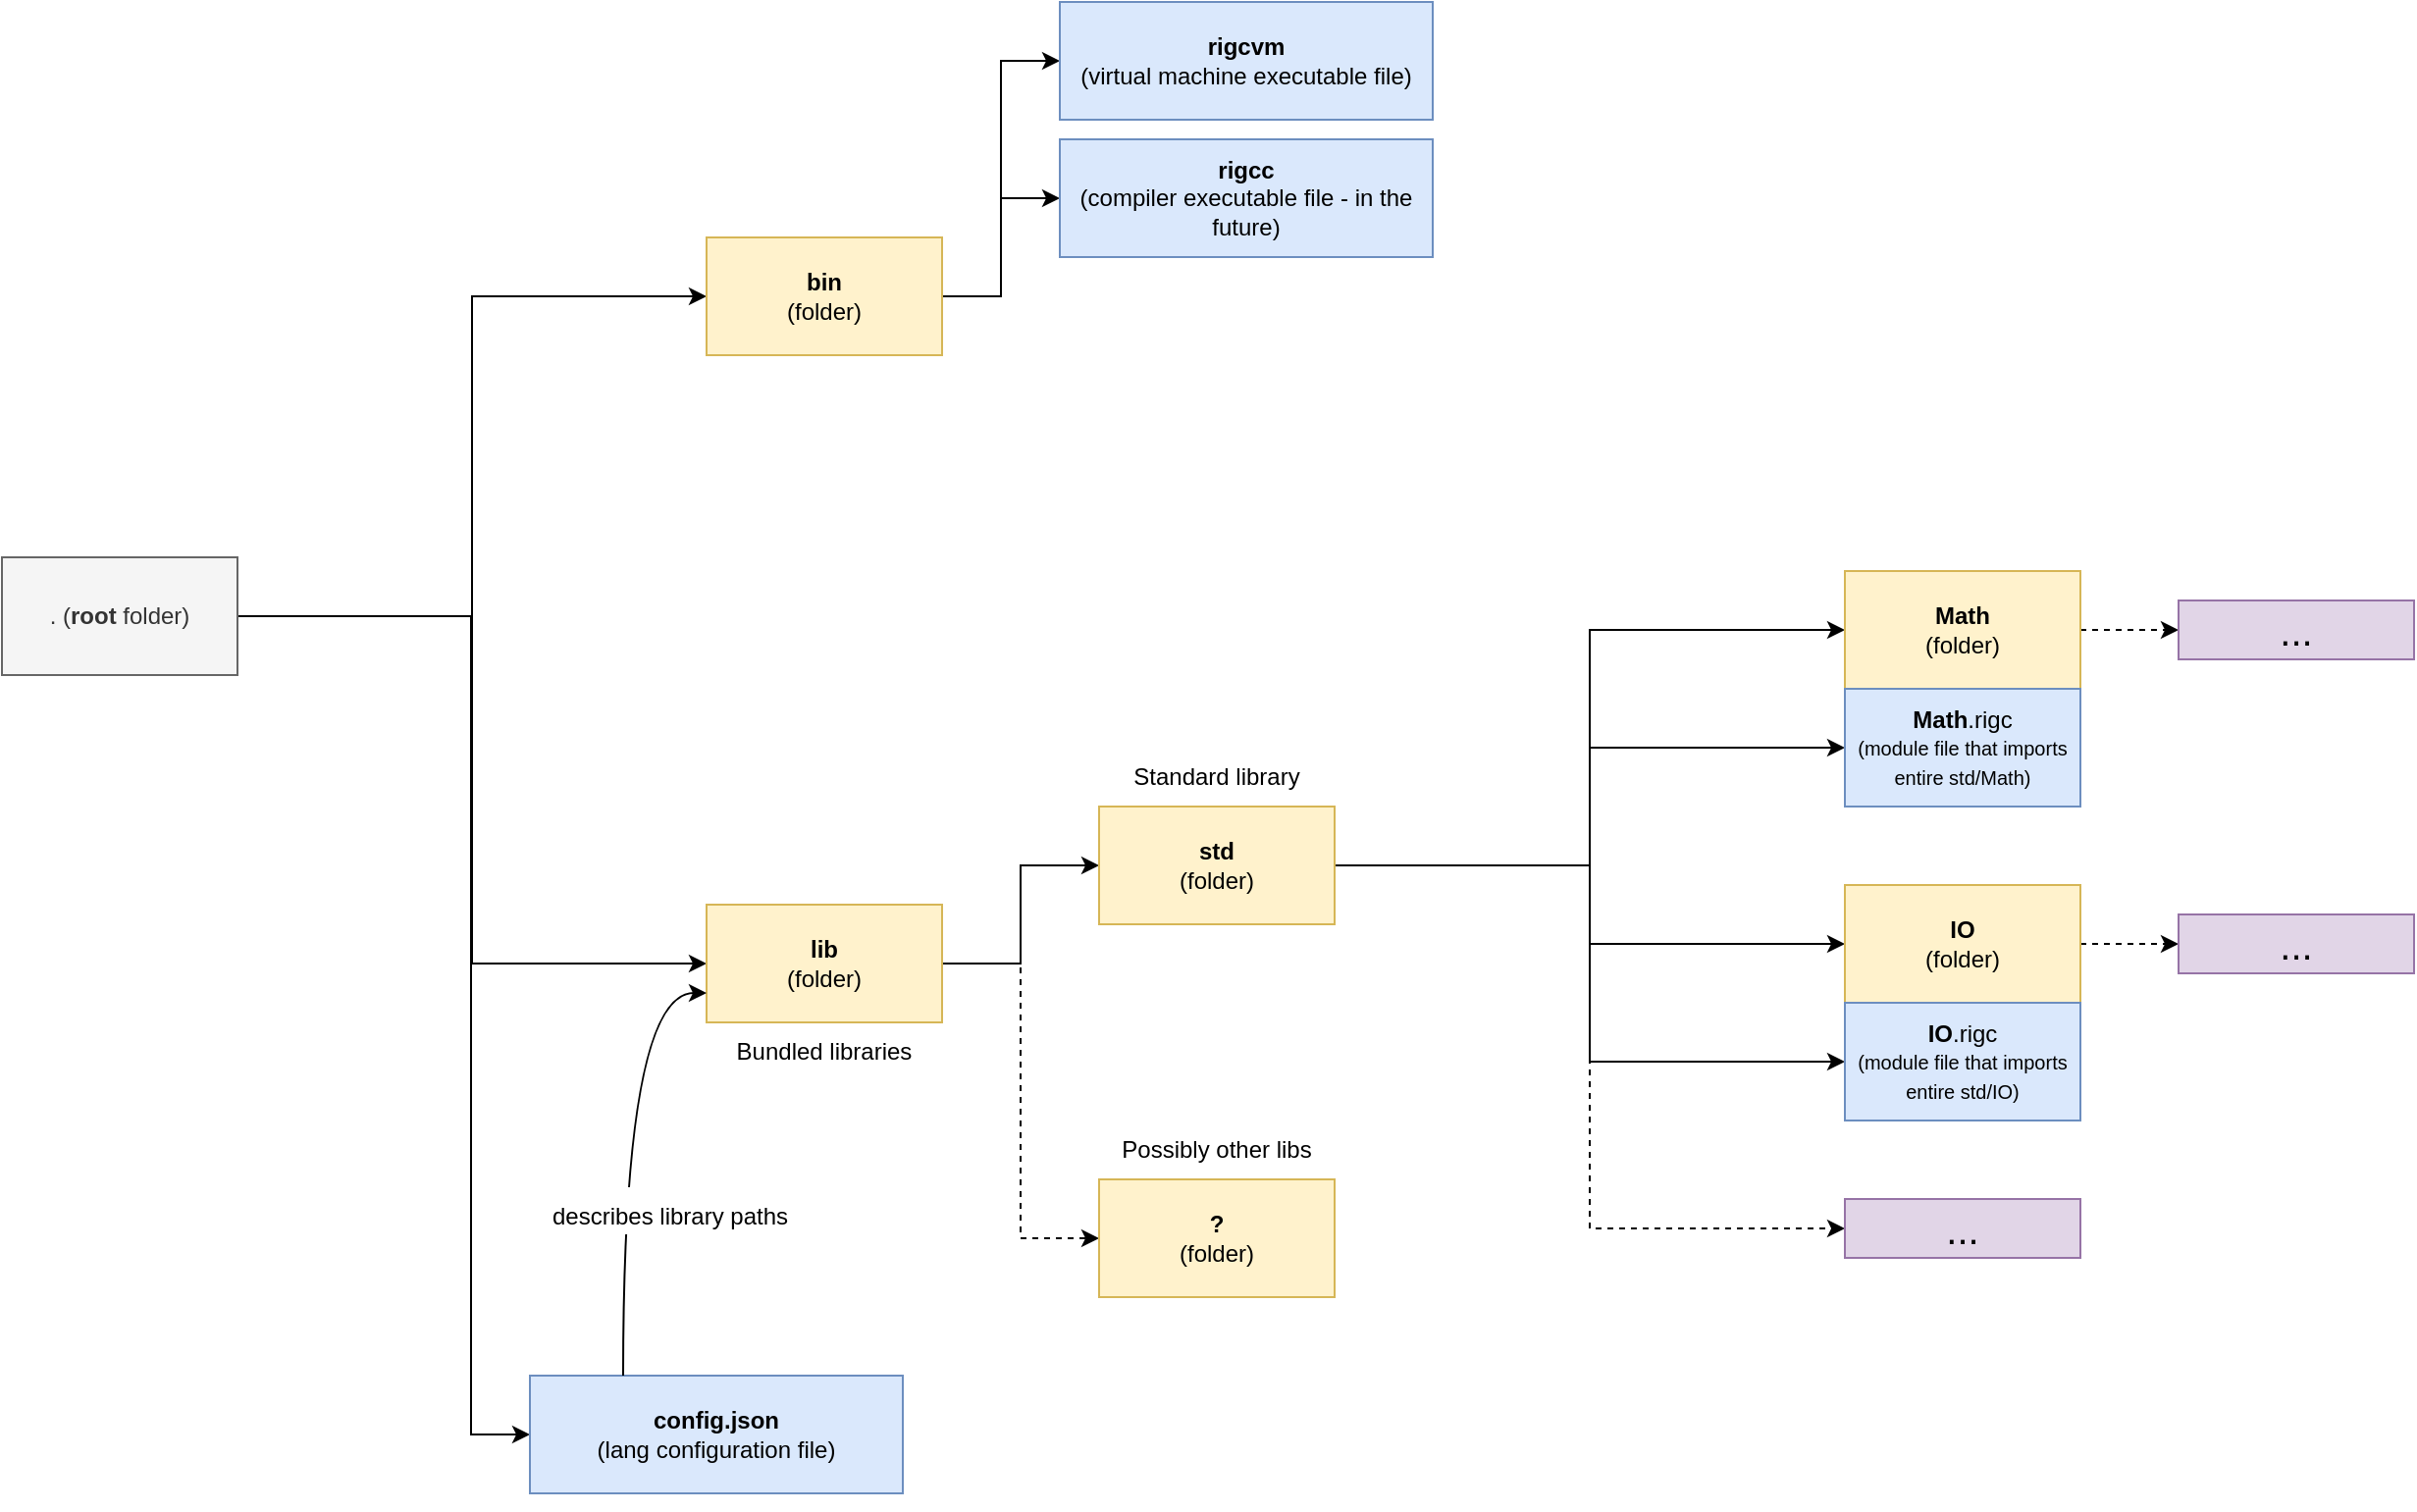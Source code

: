<mxfile version="16.5.1" type="device"><diagram id="b97NW9ndSk7ffloNeuX3" name="Page-1"><mxGraphModel dx="1408" dy="2765" grid="0" gridSize="10" guides="1" tooltips="1" connect="1" arrows="1" fold="1" page="1" pageScale="1" pageWidth="1200" pageHeight="1920" math="0" shadow="0"><root><mxCell id="0"/><mxCell id="1" parent="0"/><mxCell id="JuZ-w9ih-R5mCgu34EsU-3" style="edgeStyle=orthogonalEdgeStyle;rounded=0;orthogonalLoop=1;jettySize=auto;html=1;entryX=0;entryY=0.5;entryDx=0;entryDy=0;" edge="1" parent="1" source="JuZ-w9ih-R5mCgu34EsU-1" target="JuZ-w9ih-R5mCgu34EsU-2"><mxGeometry relative="1" as="geometry"/></mxCell><mxCell id="JuZ-w9ih-R5mCgu34EsU-9" style="edgeStyle=orthogonalEdgeStyle;rounded=0;orthogonalLoop=1;jettySize=auto;html=1;entryX=0;entryY=0.5;entryDx=0;entryDy=0;" edge="1" parent="1" source="JuZ-w9ih-R5mCgu34EsU-1" target="JuZ-w9ih-R5mCgu34EsU-8"><mxGeometry relative="1" as="geometry"/></mxCell><mxCell id="JuZ-w9ih-R5mCgu34EsU-46" style="rounded=0;orthogonalLoop=1;jettySize=auto;html=1;entryX=0;entryY=0.5;entryDx=0;entryDy=0;fontSize=12;startArrow=none;startFill=0;endArrow=classic;endFill=1;strokeColor=default;edgeStyle=orthogonalEdgeStyle;" edge="1" parent="1" source="JuZ-w9ih-R5mCgu34EsU-1" target="JuZ-w9ih-R5mCgu34EsU-40"><mxGeometry relative="1" as="geometry"><Array as="points"><mxPoint x="530" y="273"/><mxPoint x="530" y="690"/></Array></mxGeometry></mxCell><mxCell id="JuZ-w9ih-R5mCgu34EsU-1" value=". (&lt;b&gt;root&lt;/b&gt; folder)" style="rounded=0;whiteSpace=wrap;html=1;fillColor=#f5f5f5;strokeColor=#666666;fontColor=#333333;" vertex="1" parent="1"><mxGeometry x="291" y="243" width="120" height="60" as="geometry"/></mxCell><mxCell id="JuZ-w9ih-R5mCgu34EsU-5" style="edgeStyle=orthogonalEdgeStyle;rounded=0;orthogonalLoop=1;jettySize=auto;html=1;" edge="1" parent="1" source="JuZ-w9ih-R5mCgu34EsU-2" target="JuZ-w9ih-R5mCgu34EsU-4"><mxGeometry relative="1" as="geometry"><Array as="points"><mxPoint x="800" y="110"/><mxPoint x="800" y="-10"/></Array></mxGeometry></mxCell><mxCell id="JuZ-w9ih-R5mCgu34EsU-7" style="edgeStyle=orthogonalEdgeStyle;rounded=0;orthogonalLoop=1;jettySize=auto;html=1;" edge="1" parent="1" source="JuZ-w9ih-R5mCgu34EsU-2" target="JuZ-w9ih-R5mCgu34EsU-6"><mxGeometry relative="1" as="geometry"/></mxCell><mxCell id="JuZ-w9ih-R5mCgu34EsU-2" value="&lt;b&gt;bin&lt;br&gt;&lt;/b&gt;(folder)" style="rounded=0;whiteSpace=wrap;html=1;fillColor=#fff2cc;strokeColor=#d6b656;" vertex="1" parent="1"><mxGeometry x="650" y="80" width="120" height="60" as="geometry"/></mxCell><mxCell id="JuZ-w9ih-R5mCgu34EsU-4" value="&lt;b&gt;rigcvm&lt;br&gt;&lt;/b&gt;(virtual machine executable file)" style="rounded=0;whiteSpace=wrap;html=1;fillColor=#dae8fc;strokeColor=#6c8ebf;" vertex="1" parent="1"><mxGeometry x="830" y="-40" width="190" height="60" as="geometry"/></mxCell><mxCell id="JuZ-w9ih-R5mCgu34EsU-6" value="&lt;b&gt;rigcc&lt;br&gt;&lt;/b&gt;(compiler executable file - in the future)" style="rounded=0;whiteSpace=wrap;html=1;fillColor=#dae8fc;strokeColor=#6c8ebf;" vertex="1" parent="1"><mxGeometry x="830" y="30" width="190" height="60" as="geometry"/></mxCell><mxCell id="JuZ-w9ih-R5mCgu34EsU-13" style="edgeStyle=orthogonalEdgeStyle;rounded=0;orthogonalLoop=1;jettySize=auto;html=1;" edge="1" parent="1" source="JuZ-w9ih-R5mCgu34EsU-8" target="JuZ-w9ih-R5mCgu34EsU-12"><mxGeometry relative="1" as="geometry"/></mxCell><mxCell id="JuZ-w9ih-R5mCgu34EsU-26" style="edgeStyle=orthogonalEdgeStyle;rounded=0;orthogonalLoop=1;jettySize=auto;html=1;dashed=1;fontSize=20;" edge="1" parent="1" source="JuZ-w9ih-R5mCgu34EsU-8" target="JuZ-w9ih-R5mCgu34EsU-25"><mxGeometry relative="1" as="geometry"><Array as="points"><mxPoint x="810" y="450"/><mxPoint x="810" y="590"/></Array></mxGeometry></mxCell><mxCell id="JuZ-w9ih-R5mCgu34EsU-8" value="&lt;b&gt;lib&lt;br&gt;&lt;/b&gt;(folder)" style="rounded=0;whiteSpace=wrap;html=1;fillColor=#fff2cc;strokeColor=#d6b656;" vertex="1" parent="1"><mxGeometry x="650" y="420" width="120" height="60" as="geometry"/></mxCell><mxCell id="JuZ-w9ih-R5mCgu34EsU-10" value="Standard library" style="text;html=1;strokeColor=none;fillColor=none;align=center;verticalAlign=middle;whiteSpace=wrap;rounded=0;" vertex="1" parent="1"><mxGeometry x="850" y="340" width="120" height="30" as="geometry"/></mxCell><mxCell id="JuZ-w9ih-R5mCgu34EsU-11" value="Bundled libraries" style="text;html=1;strokeColor=none;fillColor=none;align=center;verticalAlign=middle;whiteSpace=wrap;rounded=0;" vertex="1" parent="1"><mxGeometry x="650" y="480" width="120" height="30" as="geometry"/></mxCell><mxCell id="JuZ-w9ih-R5mCgu34EsU-18" style="edgeStyle=orthogonalEdgeStyle;rounded=0;orthogonalLoop=1;jettySize=auto;html=1;entryX=0;entryY=0.5;entryDx=0;entryDy=0;fontSize=10;" edge="1" parent="1" source="JuZ-w9ih-R5mCgu34EsU-12" target="JuZ-w9ih-R5mCgu34EsU-14"><mxGeometry relative="1" as="geometry"/></mxCell><mxCell id="JuZ-w9ih-R5mCgu34EsU-19" style="edgeStyle=orthogonalEdgeStyle;rounded=0;orthogonalLoop=1;jettySize=auto;html=1;fontSize=10;" edge="1" parent="1" source="JuZ-w9ih-R5mCgu34EsU-12" target="JuZ-w9ih-R5mCgu34EsU-15"><mxGeometry relative="1" as="geometry"/></mxCell><mxCell id="JuZ-w9ih-R5mCgu34EsU-20" style="edgeStyle=orthogonalEdgeStyle;rounded=0;orthogonalLoop=1;jettySize=auto;html=1;entryX=0;entryY=0.5;entryDx=0;entryDy=0;fontSize=10;" edge="1" parent="1" source="JuZ-w9ih-R5mCgu34EsU-12" target="JuZ-w9ih-R5mCgu34EsU-16"><mxGeometry relative="1" as="geometry"/></mxCell><mxCell id="JuZ-w9ih-R5mCgu34EsU-21" style="edgeStyle=orthogonalEdgeStyle;rounded=0;orthogonalLoop=1;jettySize=auto;html=1;entryX=0;entryY=0.5;entryDx=0;entryDy=0;fontSize=10;" edge="1" parent="1" source="JuZ-w9ih-R5mCgu34EsU-12" target="JuZ-w9ih-R5mCgu34EsU-17"><mxGeometry relative="1" as="geometry"/></mxCell><mxCell id="JuZ-w9ih-R5mCgu34EsU-23" style="edgeStyle=orthogonalEdgeStyle;rounded=0;orthogonalLoop=1;jettySize=auto;html=1;entryX=0;entryY=0.5;entryDx=0;entryDy=0;fontSize=20;dashed=1;" edge="1" parent="1" source="JuZ-w9ih-R5mCgu34EsU-12" target="JuZ-w9ih-R5mCgu34EsU-22"><mxGeometry relative="1" as="geometry"/></mxCell><mxCell id="JuZ-w9ih-R5mCgu34EsU-12" value="&lt;b&gt;std&lt;br&gt;&lt;/b&gt;(folder)" style="rounded=0;whiteSpace=wrap;html=1;fillColor=#fff2cc;strokeColor=#d6b656;" vertex="1" parent="1"><mxGeometry x="850" y="370" width="120" height="60" as="geometry"/></mxCell><mxCell id="JuZ-w9ih-R5mCgu34EsU-36" style="edgeStyle=orthogonalEdgeStyle;rounded=0;orthogonalLoop=1;jettySize=auto;html=1;entryX=0;entryY=0.5;entryDx=0;entryDy=0;dashed=1;fontSize=20;" edge="1" parent="1" source="JuZ-w9ih-R5mCgu34EsU-14" target="JuZ-w9ih-R5mCgu34EsU-35"><mxGeometry relative="1" as="geometry"/></mxCell><mxCell id="JuZ-w9ih-R5mCgu34EsU-14" value="&lt;b&gt;Math&lt;br&gt;&lt;/b&gt;(folder)" style="rounded=0;whiteSpace=wrap;html=1;fillColor=#fff2cc;strokeColor=#d6b656;" vertex="1" parent="1"><mxGeometry x="1230" y="250" width="120" height="60" as="geometry"/></mxCell><mxCell id="JuZ-w9ih-R5mCgu34EsU-15" value="&lt;b&gt;Math&lt;/b&gt;.rigc&lt;br&gt;&lt;font style=&quot;font-size: 10px&quot;&gt;(module file that imports entire std/Math)&lt;/font&gt;" style="rounded=0;whiteSpace=wrap;html=1;fillColor=#dae8fc;strokeColor=#6c8ebf;" vertex="1" parent="1"><mxGeometry x="1230" y="310" width="120" height="60" as="geometry"/></mxCell><mxCell id="JuZ-w9ih-R5mCgu34EsU-39" style="edgeStyle=orthogonalEdgeStyle;rounded=0;orthogonalLoop=1;jettySize=auto;html=1;entryX=0;entryY=0.5;entryDx=0;entryDy=0;dashed=1;fontSize=20;" edge="1" parent="1" source="JuZ-w9ih-R5mCgu34EsU-16" target="JuZ-w9ih-R5mCgu34EsU-38"><mxGeometry relative="1" as="geometry"/></mxCell><mxCell id="JuZ-w9ih-R5mCgu34EsU-16" value="&lt;b&gt;IO&lt;br&gt;&lt;/b&gt;(folder)" style="rounded=0;whiteSpace=wrap;html=1;fillColor=#fff2cc;strokeColor=#d6b656;" vertex="1" parent="1"><mxGeometry x="1230" y="410" width="120" height="60" as="geometry"/></mxCell><mxCell id="JuZ-w9ih-R5mCgu34EsU-17" value="&lt;b&gt;IO&lt;/b&gt;.rigc&lt;br&gt;&lt;font style=&quot;font-size: 10px&quot;&gt;(module file that imports entire std/IO)&lt;/font&gt;" style="rounded=0;whiteSpace=wrap;html=1;fillColor=#dae8fc;strokeColor=#6c8ebf;" vertex="1" parent="1"><mxGeometry x="1230" y="470" width="120" height="60" as="geometry"/></mxCell><mxCell id="JuZ-w9ih-R5mCgu34EsU-22" value="..." style="text;html=1;strokeColor=#9673a6;fillColor=#e1d5e7;align=center;verticalAlign=middle;whiteSpace=wrap;rounded=0;fontSize=20;fontStyle=0" vertex="1" parent="1"><mxGeometry x="1230" y="570" width="120" height="30" as="geometry"/></mxCell><mxCell id="JuZ-w9ih-R5mCgu34EsU-25" value="&lt;b&gt;?&lt;br&gt;&lt;/b&gt;(folder)" style="rounded=0;whiteSpace=wrap;html=1;fillColor=#fff2cc;strokeColor=#d6b656;" vertex="1" parent="1"><mxGeometry x="850" y="560" width="120" height="60" as="geometry"/></mxCell><mxCell id="JuZ-w9ih-R5mCgu34EsU-28" value="Possibly other libs" style="text;html=1;strokeColor=none;fillColor=none;align=center;verticalAlign=middle;whiteSpace=wrap;rounded=0;" vertex="1" parent="1"><mxGeometry x="850" y="530" width="120" height="30" as="geometry"/></mxCell><mxCell id="JuZ-w9ih-R5mCgu34EsU-35" value="..." style="text;html=1;strokeColor=#9673a6;fillColor=#e1d5e7;align=center;verticalAlign=middle;whiteSpace=wrap;rounded=0;fontSize=20;fontStyle=0" vertex="1" parent="1"><mxGeometry x="1400" y="265" width="120" height="30" as="geometry"/></mxCell><mxCell id="JuZ-w9ih-R5mCgu34EsU-38" value="..." style="text;html=1;strokeColor=#9673a6;fillColor=#e1d5e7;align=center;verticalAlign=middle;whiteSpace=wrap;rounded=0;fontSize=20;fontStyle=0" vertex="1" parent="1"><mxGeometry x="1400" y="425" width="120" height="30" as="geometry"/></mxCell><mxCell id="JuZ-w9ih-R5mCgu34EsU-40" value="&lt;b&gt;config.json&lt;br&gt;&lt;/b&gt;(lang configuration file)" style="rounded=0;whiteSpace=wrap;html=1;fillColor=#dae8fc;strokeColor=#6c8ebf;" vertex="1" parent="1"><mxGeometry x="560" y="660" width="190" height="60" as="geometry"/></mxCell><mxCell id="JuZ-w9ih-R5mCgu34EsU-43" style="edgeStyle=orthogonalEdgeStyle;rounded=0;orthogonalLoop=1;jettySize=auto;html=1;entryX=0;entryY=0.75;entryDx=0;entryDy=0;fontSize=20;curved=1;endArrow=classic;endFill=1;startArrow=none;startFill=0;exitX=0.25;exitY=0;exitDx=0;exitDy=0;" edge="1" parent="1" source="JuZ-w9ih-R5mCgu34EsU-40" target="JuZ-w9ih-R5mCgu34EsU-8"><mxGeometry relative="1" as="geometry"><mxPoint x="598" y="663" as="sourcePoint"/><Array as="points"><mxPoint x="608" y="465"/></Array></mxGeometry></mxCell><mxCell id="JuZ-w9ih-R5mCgu34EsU-44" value="&lt;font style=&quot;font-size: 12px&quot;&gt;describes library paths&lt;/font&gt;" style="edgeLabel;html=1;align=center;verticalAlign=middle;resizable=0;points=[];fontSize=20;" vertex="1" connectable="0" parent="JuZ-w9ih-R5mCgu34EsU-43"><mxGeometry x="0.05" relative="1" as="geometry"><mxPoint x="23" y="39" as="offset"/></mxGeometry></mxCell><mxCell id="JuZ-w9ih-R5mCgu34EsU-47" style="edgeStyle=orthogonalEdgeStyle;rounded=0;orthogonalLoop=1;jettySize=auto;html=1;exitX=0.5;exitY=1;exitDx=0;exitDy=0;fontSize=12;startArrow=none;startFill=0;endArrow=classic;endFill=1;strokeColor=default;" edge="1" parent="1" source="JuZ-w9ih-R5mCgu34EsU-40" target="JuZ-w9ih-R5mCgu34EsU-40"><mxGeometry relative="1" as="geometry"/></mxCell></root></mxGraphModel></diagram></mxfile>